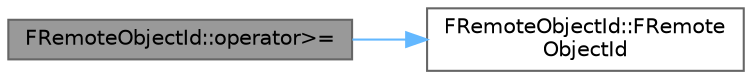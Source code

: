 digraph "FRemoteObjectId::operator&gt;="
{
 // INTERACTIVE_SVG=YES
 // LATEX_PDF_SIZE
  bgcolor="transparent";
  edge [fontname=Helvetica,fontsize=10,labelfontname=Helvetica,labelfontsize=10];
  node [fontname=Helvetica,fontsize=10,shape=box,height=0.2,width=0.4];
  rankdir="LR";
  Node1 [id="Node000001",label="FRemoteObjectId::operator\>=",height=0.2,width=0.4,color="gray40", fillcolor="grey60", style="filled", fontcolor="black",tooltip=" "];
  Node1 -> Node2 [id="edge1_Node000001_Node000002",color="steelblue1",style="solid",tooltip=" "];
  Node2 [id="Node000002",label="FRemoteObjectId::FRemote\lObjectId",height=0.2,width=0.4,color="grey40", fillcolor="white", style="filled",URL="$d4/d35/structFRemoteObjectId.html#a2432345eef23d22807ecdef93bb050d8",tooltip=" "];
}
